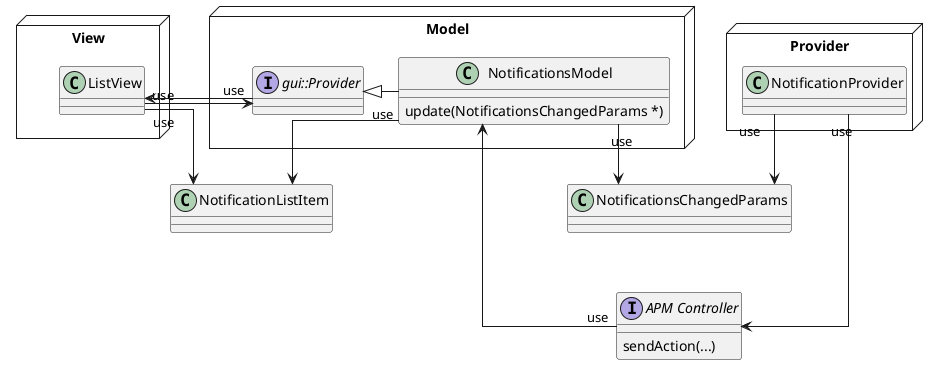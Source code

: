 @startuml
skinparam linetype ortho

node "Provider" as provider {
    class "NotificationProvider" as notProvider
}
node "Model" as model{
    class "NotificationsModel" as notModel{
        {method} update(NotificationsChangedParams *)
    }
    interface "gui::Provider" as guiProv
}
node View {
    class ListView
}
class "NotificationListItem" as item
class "NotificationsChangedParams" as params
interface "APM Controller" as system {
    {method} sendAction(...)
}

notProvider "use"--> params
notModel "use"-->params
notModel "use"-->item
ListView "use"-->item

guiProv <|-r-- notModel
ListView "use"-->guiProv
guiProv "use"-->ListView


notProvider "use"-d-->system
system "use"--> notModel

model -[hidden]r- View
model -[hidden]d- notProvider


@enduml
